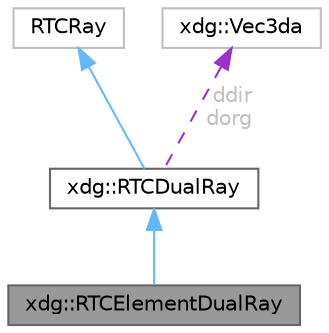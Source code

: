 digraph "xdg::RTCElementDualRay"
{
 // LATEX_PDF_SIZE
  bgcolor="transparent";
  edge [fontname=Helvetica,fontsize=10,labelfontname=Helvetica,labelfontsize=10];
  node [fontname=Helvetica,fontsize=10,shape=box,height=0.2,width=0.4];
  Node1 [id="Node000001",label="xdg::RTCElementDualRay",height=0.2,width=0.4,color="gray40", fillcolor="grey60", style="filled", fontcolor="black",tooltip=" "];
  Node2 -> Node1 [id="edge1_Node000001_Node000002",dir="back",color="steelblue1",style="solid",tooltip=" "];
  Node2 [id="Node000002",label="xdg::RTCDualRay",height=0.2,width=0.4,color="gray40", fillcolor="white", style="filled",URL="$structxdg_1_1RTCDualRay.html",tooltip=" "];
  Node3 -> Node2 [id="edge2_Node000002_Node000003",dir="back",color="steelblue1",style="solid",tooltip=" "];
  Node3 [id="Node000003",label="RTCRay",height=0.2,width=0.4,color="grey75", fillcolor="white", style="filled",tooltip=" "];
  Node4 -> Node2 [id="edge3_Node000002_Node000004",dir="back",color="darkorchid3",style="dashed",tooltip=" ",label=" ddir\ndorg",fontcolor="grey" ];
  Node4 [id="Node000004",label="xdg::Vec3da",height=0.2,width=0.4,color="grey75", fillcolor="white", style="filled",URL="$structxdg_1_1Vec3da.html",tooltip=" "];
}
